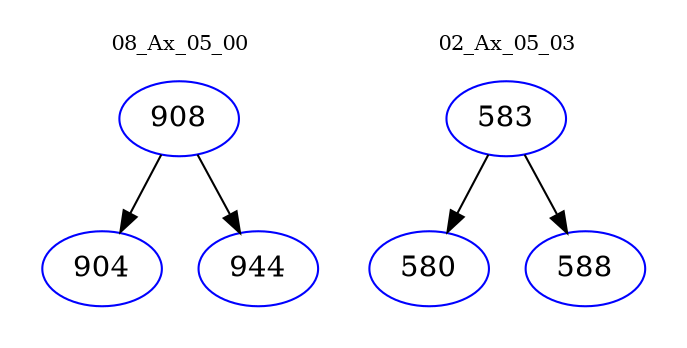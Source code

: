digraph{
subgraph cluster_0 {
color = white
label = "08_Ax_05_00";
fontsize=10;
T0_908 [label="908", color="blue"]
T0_908 -> T0_904 [color="black"]
T0_904 [label="904", color="blue"]
T0_908 -> T0_944 [color="black"]
T0_944 [label="944", color="blue"]
}
subgraph cluster_1 {
color = white
label = "02_Ax_05_03";
fontsize=10;
T1_583 [label="583", color="blue"]
T1_583 -> T1_580 [color="black"]
T1_580 [label="580", color="blue"]
T1_583 -> T1_588 [color="black"]
T1_588 [label="588", color="blue"]
}
}
